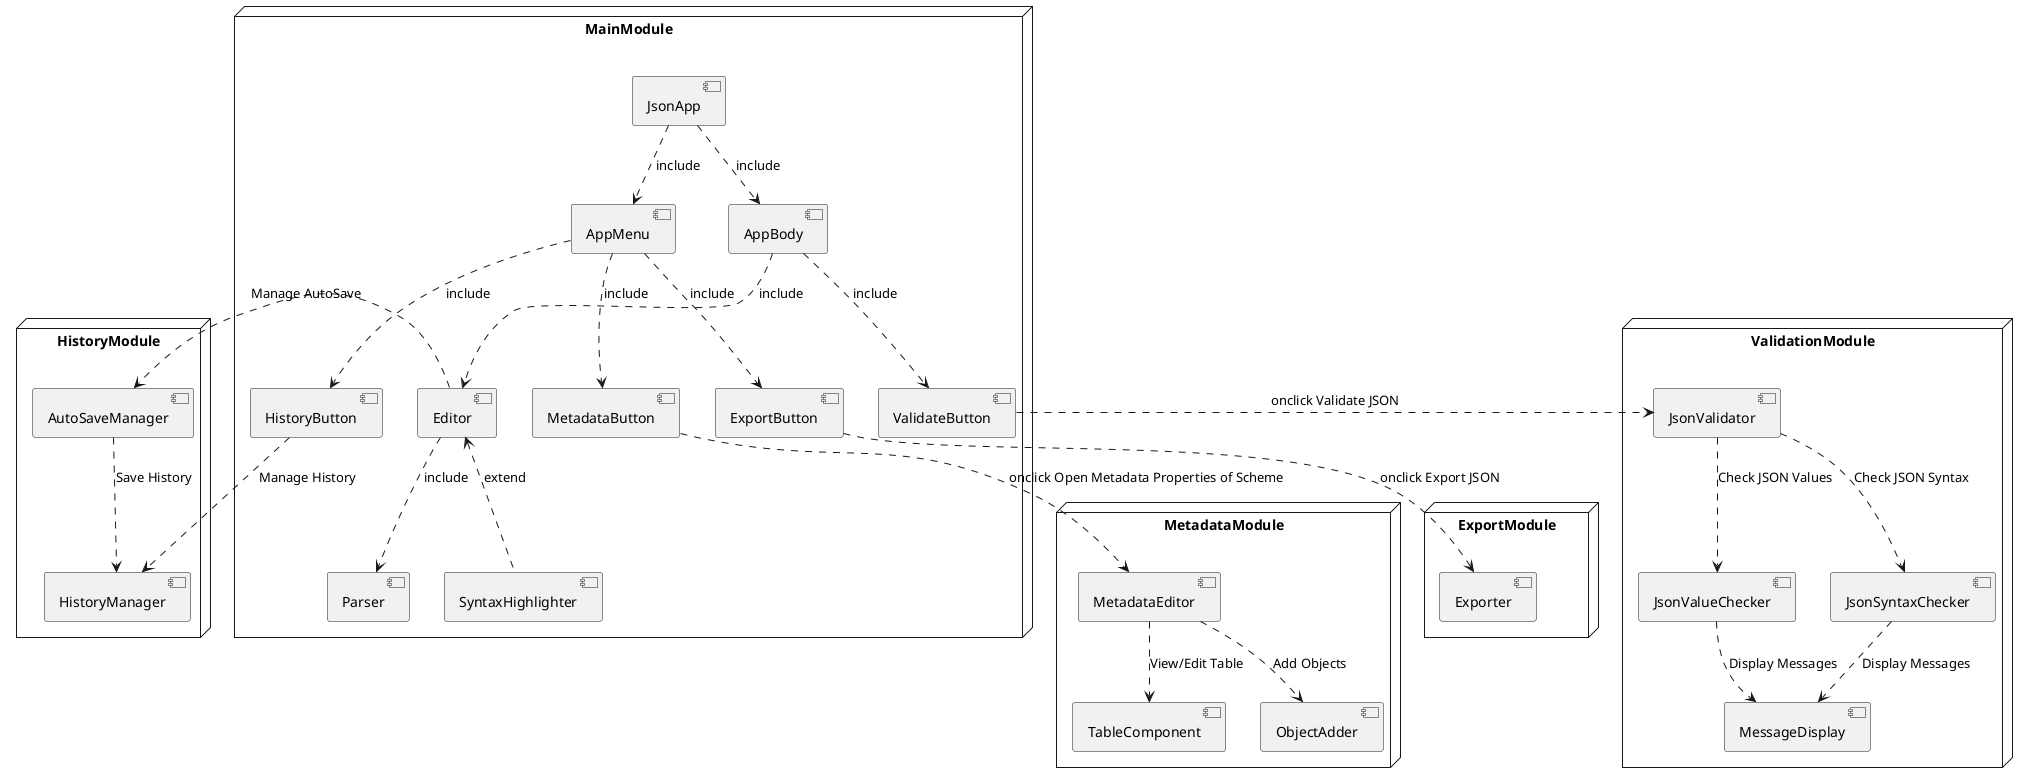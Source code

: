 @startuml

node MainModule {
    [JsonApp] as App
    [AppMenu] as Menu
    [AppBody] as Body
    [Editor] as Editor
    [Parser] as Parser
    [ValidateButton] as ValidateBtn
    [MetadataButton] as MetadataBtn
    [HistoryButton] as HistoryBtn
    [ExportButton] as ExportBtn
    [SyntaxHighlighter] as Highlighter
}

node ValidationModule {
    [JsonValidator] as Validator
    [JsonValueChecker] as ValueChecker
    [JsonSyntaxChecker] as SyntaxChecker
    [MessageDisplay] as MessageDisplay
}

node HistoryModule {
    [HistoryManager] as HistoryMgr
    [AutoSaveManager] as AutoSaveMgr
}

node ExportModule {
    [Exporter] as Exporter
}

node MetadataModule {
    [MetadataEditor] as MetadataEditor
    [TableComponent] as Table
    [ObjectAdder] as Adder
}

App ..> Body : include
App ..> Menu : include
Menu ..> MetadataBtn : include
Menu ..> HistoryBtn : include
Menu ..> ExportBtn : include

Body ..> ValidateBtn : include
Body ..> Editor : include
Editor ..> Parser : include
Editor <.. Highlighter : extend

ValidateBtn .> Validator : onclick Validate JSON
Validator ..> ValueChecker : Check JSON Values
Validator ..> SyntaxChecker : Check JSON Syntax
ValueChecker ..> MessageDisplay : Display Messages
SyntaxChecker ..> MessageDisplay : Display Messages

HistoryBtn .> HistoryMgr : Manage History
AutoSaveMgr ..> HistoryMgr : Save History
Editor .> AutoSaveMgr : Manage AutoSave

ExportBtn ..> Exporter : onclick Export JSON

MetadataBtn ..> MetadataEditor : onclick Open Metadata Properties of Scheme
MetadataEditor ..> Table : View/Edit Table
MetadataEditor ..> Adder : Add Objects


@enduml